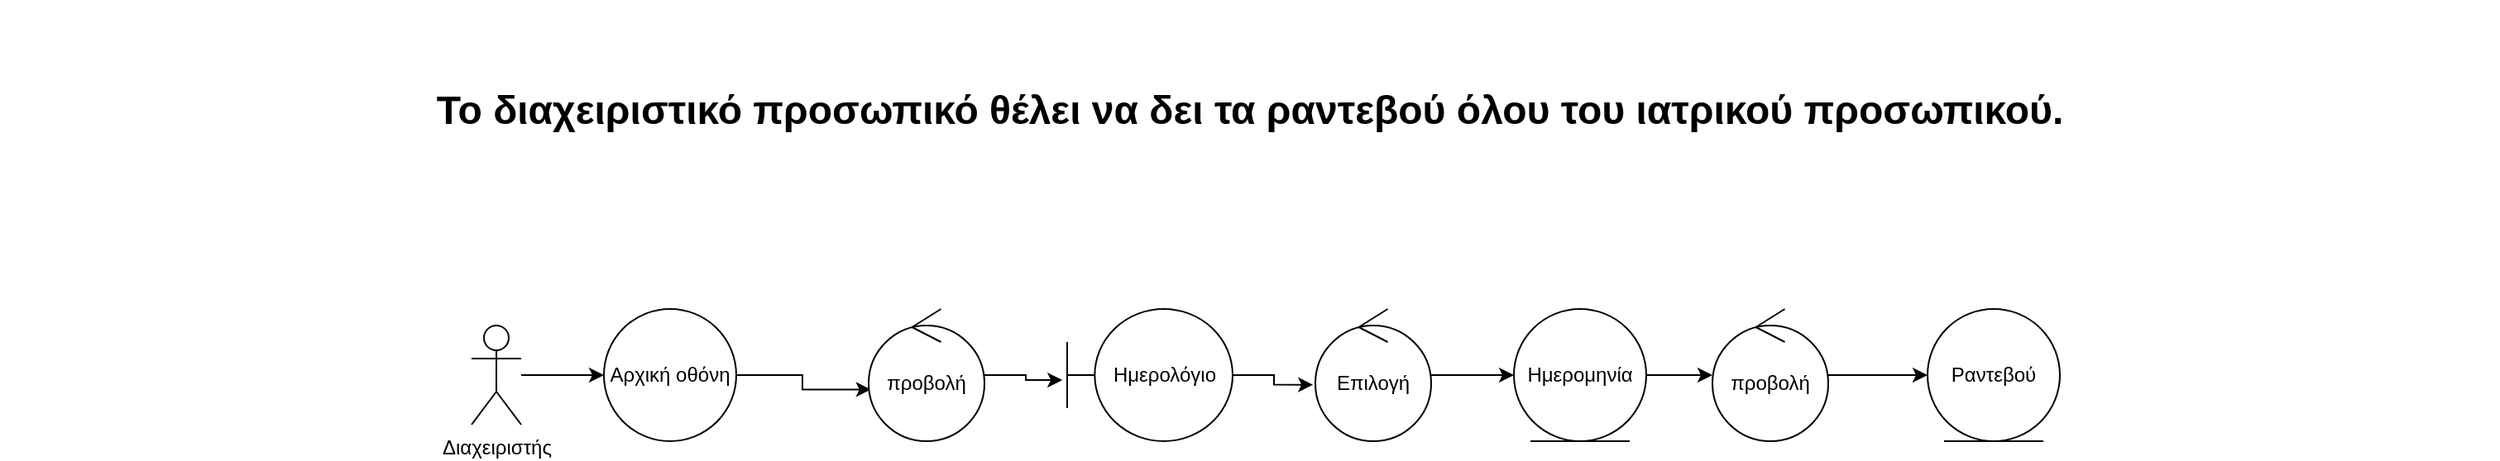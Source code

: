 <mxfile version="14.5.10" type="device"><diagram name="Page-1" id="929967ad-93f9-6ef4-fab6-5d389245f69c"><mxGraphModel dx="1330" dy="860" grid="1" gridSize="10" guides="1" tooltips="1" connect="1" arrows="1" fold="1" page="1" pageScale="1.5" pageWidth="1169" pageHeight="826" background="none" math="0" shadow="0"><root><mxCell id="0" style=";html=1;"/><mxCell id="1" style=";html=1;" parent="0"/><mxCell id="1672d66443f91eb5-23" value="&lt;font style=&quot;font-size: 24px&quot;&gt;&lt;br&gt;&lt;/font&gt;&lt;pre class=&quot;western&quot; lang=&quot;el-GR&quot;&gt;&lt;font style=&quot;font-size: 24px&quot; face=&quot;Bahnschrift, sans-serif&quot;&gt;&lt;b&gt;Το διαχειριστικό προσωπικό θέλει να δει τα ραντεβού όλου του ιατρικού προσωπικού.&lt;/b&gt;&lt;/font&gt;&lt;/pre&gt;&lt;font style=&quot;font-size: 24px&quot;&gt;&lt;br&gt;&lt;/font&gt;" style="text;strokeColor=none;fillColor=none;html=1;fontSize=24;fontStyle=1;verticalAlign=middle;align=center;" parent="1" vertex="1"><mxGeometry x="245" y="380" width="1510" height="40" as="geometry"/></mxCell><mxCell id="89gJJdfsEHyWe4KBx-3g-4" style="edgeStyle=orthogonalEdgeStyle;rounded=0;orthogonalLoop=1;jettySize=auto;html=1;entryX=0;entryY=0.5;entryDx=0;entryDy=0;" parent="1" source="89gJJdfsEHyWe4KBx-3g-1" target="89gJJdfsEHyWe4KBx-3g-3" edge="1"><mxGeometry relative="1" as="geometry"/></mxCell><mxCell id="89gJJdfsEHyWe4KBx-3g-1" value="Διαχειριστής" style="shape=umlActor;verticalLabelPosition=bottom;verticalAlign=top;html=1;outlineConnect=0;" parent="1" vertex="1"><mxGeometry x="530" y="530" width="30" height="60" as="geometry"/></mxCell><mxCell id="89gJJdfsEHyWe4KBx-3g-65" style="edgeStyle=orthogonalEdgeStyle;rounded=0;orthogonalLoop=1;jettySize=auto;html=1;entryX=0.02;entryY=0.609;entryDx=0;entryDy=0;entryPerimeter=0;" parent="1" source="89gJJdfsEHyWe4KBx-3g-3" target="89gJJdfsEHyWe4KBx-3g-29" edge="1"><mxGeometry relative="1" as="geometry"/></mxCell><mxCell id="89gJJdfsEHyWe4KBx-3g-3" value="Αρχική οθόνη" style="ellipse;whiteSpace=wrap;html=1;aspect=fixed;" parent="1" vertex="1"><mxGeometry x="610" y="520" width="80" height="80" as="geometry"/></mxCell><mxCell id="89gJJdfsEHyWe4KBx-3g-89" style="edgeStyle=orthogonalEdgeStyle;rounded=0;orthogonalLoop=1;jettySize=auto;html=1;entryX=-0.029;entryY=0.538;entryDx=0;entryDy=0;entryPerimeter=0;" parent="1" source="89gJJdfsEHyWe4KBx-3g-29" target="89gJJdfsEHyWe4KBx-3g-88" edge="1"><mxGeometry relative="1" as="geometry"/></mxCell><mxCell id="89gJJdfsEHyWe4KBx-3g-29" value="προβολή " style="ellipse;shape=umlControl;whiteSpace=wrap;html=1;" parent="1" vertex="1"><mxGeometry x="770" y="520" width="70" height="80" as="geometry"/></mxCell><mxCell id="89gJJdfsEHyWe4KBx-3g-91" style="edgeStyle=orthogonalEdgeStyle;rounded=0;orthogonalLoop=1;jettySize=auto;html=1;entryX=-0.02;entryY=0.573;entryDx=0;entryDy=0;entryPerimeter=0;" parent="1" source="89gJJdfsEHyWe4KBx-3g-88" target="89gJJdfsEHyWe4KBx-3g-90" edge="1"><mxGeometry relative="1" as="geometry"/></mxCell><mxCell id="89gJJdfsEHyWe4KBx-3g-88" value="Ημερολόγιο" style="shape=umlBoundary;whiteSpace=wrap;html=1;" parent="1" vertex="1"><mxGeometry x="890" y="520" width="100" height="80" as="geometry"/></mxCell><mxCell id="89gJJdfsEHyWe4KBx-3g-94" style="edgeStyle=orthogonalEdgeStyle;rounded=0;orthogonalLoop=1;jettySize=auto;html=1;entryX=0;entryY=0.5;entryDx=0;entryDy=0;" parent="1" source="89gJJdfsEHyWe4KBx-3g-90" target="89gJJdfsEHyWe4KBx-3g-92" edge="1"><mxGeometry relative="1" as="geometry"/></mxCell><mxCell id="89gJJdfsEHyWe4KBx-3g-90" value="Επιλογή" style="ellipse;shape=umlControl;whiteSpace=wrap;html=1;" parent="1" vertex="1"><mxGeometry x="1040" y="520" width="70" height="80" as="geometry"/></mxCell><mxCell id="89gJJdfsEHyWe4KBx-3g-96" style="edgeStyle=orthogonalEdgeStyle;rounded=0;orthogonalLoop=1;jettySize=auto;html=1;" parent="1" source="89gJJdfsEHyWe4KBx-3g-92" target="89gJJdfsEHyWe4KBx-3g-95" edge="1"><mxGeometry relative="1" as="geometry"/></mxCell><mxCell id="89gJJdfsEHyWe4KBx-3g-92" value="Ημερομηνία" style="ellipse;shape=umlEntity;whiteSpace=wrap;html=1;" parent="1" vertex="1"><mxGeometry x="1160" y="520" width="80" height="80" as="geometry"/></mxCell><mxCell id="89gJJdfsEHyWe4KBx-3g-98" style="edgeStyle=orthogonalEdgeStyle;rounded=0;orthogonalLoop=1;jettySize=auto;html=1;entryX=0;entryY=0.5;entryDx=0;entryDy=0;" parent="1" source="89gJJdfsEHyWe4KBx-3g-95" target="89gJJdfsEHyWe4KBx-3g-99" edge="1"><mxGeometry relative="1" as="geometry"><mxPoint x="1400" y="565.84" as="targetPoint"/></mxGeometry></mxCell><mxCell id="89gJJdfsEHyWe4KBx-3g-95" value="προβολή " style="ellipse;shape=umlControl;whiteSpace=wrap;html=1;" parent="1" vertex="1"><mxGeometry x="1280" y="520" width="70" height="80" as="geometry"/></mxCell><mxCell id="89gJJdfsEHyWe4KBx-3g-99" value="Ραντεβού" style="ellipse;shape=umlEntity;whiteSpace=wrap;html=1;" parent="1" vertex="1"><mxGeometry x="1410" y="520" width="80" height="80" as="geometry"/></mxCell></root></mxGraphModel></diagram></mxfile>